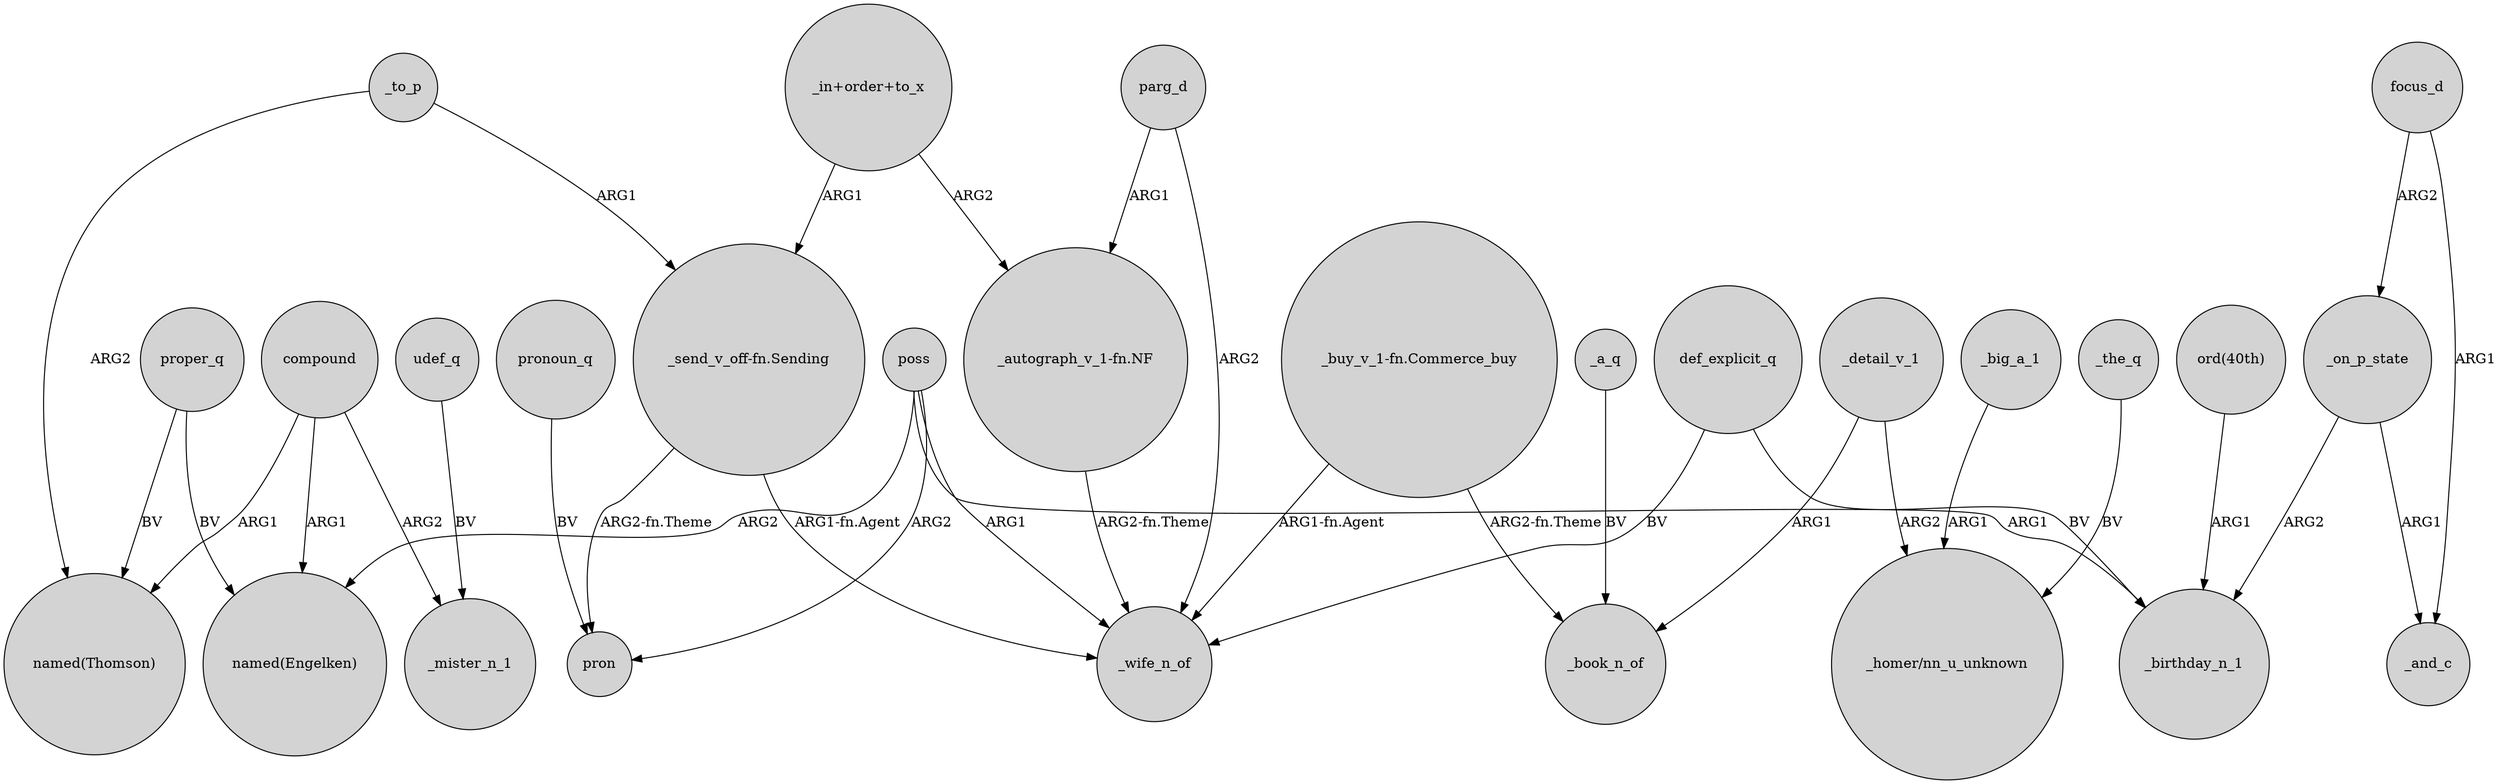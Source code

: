 digraph {
	node [shape=circle style=filled]
	compound -> "named(Engelken)" [label=ARG1]
	"_buy_v_1-fn.Commerce_buy" -> _wife_n_of [label="ARG1-fn.Agent"]
	_big_a_1 -> "_homer/nn_u_unknown" [label=ARG1]
	_to_p -> "_send_v_off-fn.Sending" [label=ARG1]
	poss -> pron [label=ARG2]
	proper_q -> "named(Thomson)" [label=BV]
	focus_d -> _on_p_state [label=ARG2]
	def_explicit_q -> _wife_n_of [label=BV]
	compound -> _mister_n_1 [label=ARG2]
	_detail_v_1 -> "_homer/nn_u_unknown" [label=ARG2]
	udef_q -> _mister_n_1 [label=BV]
	"ord(40th)" -> _birthday_n_1 [label=ARG1]
	"_in+order+to_x" -> "_autograph_v_1-fn.NF" [label=ARG2]
	poss -> _wife_n_of [label=ARG1]
	compound -> "named(Thomson)" [label=ARG1]
	"_send_v_off-fn.Sending" -> _wife_n_of [label="ARG1-fn.Agent"]
	"_buy_v_1-fn.Commerce_buy" -> _book_n_of [label="ARG2-fn.Theme"]
	_a_q -> _book_n_of [label=BV]
	pronoun_q -> pron [label=BV]
	"_autograph_v_1-fn.NF" -> _wife_n_of [label="ARG2-fn.Theme"]
	_the_q -> "_homer/nn_u_unknown" [label=BV]
	_to_p -> "named(Thomson)" [label=ARG2]
	"_send_v_off-fn.Sending" -> pron [label="ARG2-fn.Theme"]
	proper_q -> "named(Engelken)" [label=BV]
	focus_d -> _and_c [label=ARG1]
	poss -> _birthday_n_1 [label=ARG1]
	parg_d -> _wife_n_of [label=ARG2]
	def_explicit_q -> _birthday_n_1 [label=BV]
	_on_p_state -> _birthday_n_1 [label=ARG2]
	_detail_v_1 -> _book_n_of [label=ARG1]
	"_in+order+to_x" -> "_send_v_off-fn.Sending" [label=ARG1]
	parg_d -> "_autograph_v_1-fn.NF" [label=ARG1]
	_on_p_state -> _and_c [label=ARG1]
	poss -> "named(Engelken)" [label=ARG2]
}
